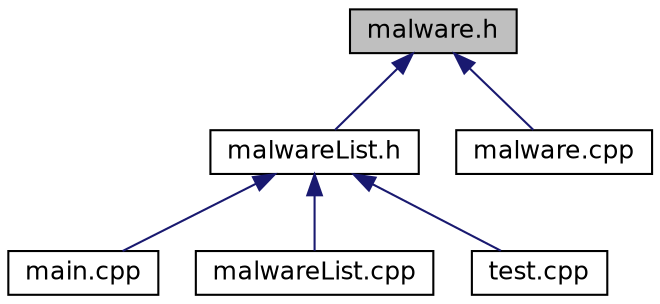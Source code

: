 digraph "malware.h"
{
 // LATEX_PDF_SIZE
  edge [fontname="Helvetica",fontsize="12",labelfontname="Helvetica",labelfontsize="12"];
  node [fontname="Helvetica",fontsize="12",shape=record];
  Node1 [label="malware.h",height=0.2,width=0.4,color="black", fillcolor="grey75", style="filled", fontcolor="black",tooltip=" "];
  Node1 -> Node2 [dir="back",color="midnightblue",fontsize="12",style="solid",fontname="Helvetica"];
  Node2 [label="malwareList.h",height=0.2,width=0.4,color="black", fillcolor="white", style="filled",URL="$malware_list_8h.html",tooltip=" "];
  Node2 -> Node3 [dir="back",color="midnightblue",fontsize="12",style="solid",fontname="Helvetica"];
  Node3 [label="main.cpp",height=0.2,width=0.4,color="black", fillcolor="white", style="filled",URL="$main_8cpp.html",tooltip=" "];
  Node2 -> Node4 [dir="back",color="midnightblue",fontsize="12",style="solid",fontname="Helvetica"];
  Node4 [label="malwareList.cpp",height=0.2,width=0.4,color="black", fillcolor="white", style="filled",URL="$malware_list_8cpp.html",tooltip=" "];
  Node2 -> Node5 [dir="back",color="midnightblue",fontsize="12",style="solid",fontname="Helvetica"];
  Node5 [label="test.cpp",height=0.2,width=0.4,color="black", fillcolor="white", style="filled",URL="$test_8cpp.html",tooltip=" "];
  Node1 -> Node6 [dir="back",color="midnightblue",fontsize="12",style="solid",fontname="Helvetica"];
  Node6 [label="malware.cpp",height=0.2,width=0.4,color="black", fillcolor="white", style="filled",URL="$malware_8cpp.html",tooltip=" "];
}
